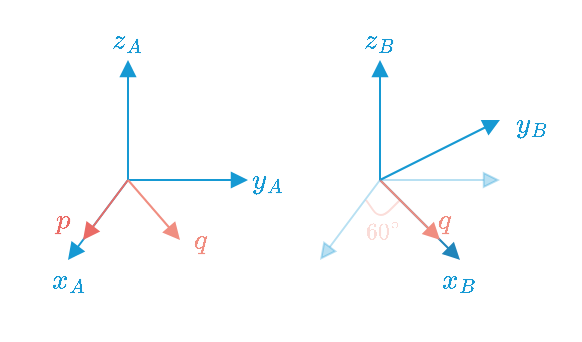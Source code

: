<mxfile version="14.7.3" type="github">
  <diagram id="uGpA1uYHH4qxCrbYpDov" name="Page-1">
    <mxGraphModel dx="1321" dy="741" grid="1" gridSize="10" guides="1" tooltips="1" connect="1" arrows="1" fold="1" page="1" pageScale="1" pageWidth="827" pageHeight="1169" math="1" shadow="0">
      <root>
        <mxCell id="0" />
        <mxCell id="1" parent="0" />
        <mxCell id="vSakK3tmNp2pYFskTQvB-2" value="" style="endArrow=block;html=1;strokeColor=#1699D3;endFill=1;" edge="1" parent="1">
          <mxGeometry x="634" y="1320" width="50" height="50" as="geometry">
            <mxPoint x="314" y="400" as="sourcePoint" />
            <mxPoint x="314" y="340" as="targetPoint" />
          </mxGeometry>
        </mxCell>
        <mxCell id="vSakK3tmNp2pYFskTQvB-3" value="" style="endArrow=block;html=1;strokeColor=#1699D3;endFill=1;" edge="1" parent="1">
          <mxGeometry x="634" y="1320" width="50" height="50" as="geometry">
            <mxPoint x="314" y="400" as="sourcePoint" />
            <mxPoint x="374" y="400" as="targetPoint" />
          </mxGeometry>
        </mxCell>
        <mxCell id="vSakK3tmNp2pYFskTQvB-4" value="" style="endArrow=block;html=1;strokeColor=#1699D3;endFill=1;" edge="1" parent="1">
          <mxGeometry x="634" y="1320" width="50" height="50" as="geometry">
            <mxPoint x="314" y="400" as="sourcePoint" />
            <mxPoint x="284" y="440" as="targetPoint" />
          </mxGeometry>
        </mxCell>
        <mxCell id="vSakK3tmNp2pYFskTQvB-5" value="$$x_A$$" style="text;html=1;strokeColor=none;fillColor=none;align=center;verticalAlign=middle;whiteSpace=wrap;rounded=0;fontColor=#1699D3;" vertex="1" parent="1">
          <mxGeometry x="274" y="440" width="20" height="20" as="geometry" />
        </mxCell>
        <mxCell id="vSakK3tmNp2pYFskTQvB-6" value="$$y_A$$" style="text;html=1;strokeColor=none;fillColor=none;align=center;verticalAlign=middle;whiteSpace=wrap;rounded=0;fontColor=#1699D3;" vertex="1" parent="1">
          <mxGeometry x="374" y="390" width="20" height="20" as="geometry" />
        </mxCell>
        <mxCell id="vSakK3tmNp2pYFskTQvB-7" value="$$z_A$$" style="text;html=1;strokeColor=none;fillColor=none;align=center;verticalAlign=middle;whiteSpace=wrap;rounded=0;fontColor=#1699D3;" vertex="1" parent="1">
          <mxGeometry x="304" y="320" width="20" height="20" as="geometry" />
        </mxCell>
        <mxCell id="vSakK3tmNp2pYFskTQvB-8" value="" style="endArrow=block;html=1;endFill=1;strokeColor=#EA6B66;" edge="1" parent="1">
          <mxGeometry x="634" y="1320" width="50" height="50" as="geometry">
            <mxPoint x="314" y="400" as="sourcePoint" />
            <mxPoint x="291.5" y="430" as="targetPoint" />
          </mxGeometry>
        </mxCell>
        <mxCell id="vSakK3tmNp2pYFskTQvB-9" value="" style="endArrow=block;html=1;endFill=1;strokeColor=#F08E81;" edge="1" parent="1">
          <mxGeometry x="276" y="329" width="50" height="50" as="geometry">
            <mxPoint x="314" y="400" as="sourcePoint" />
            <mxPoint x="340" y="430" as="targetPoint" />
          </mxGeometry>
        </mxCell>
        <mxCell id="vSakK3tmNp2pYFskTQvB-10" value="$$p$$" style="text;html=1;strokeColor=none;fillColor=none;align=center;verticalAlign=middle;whiteSpace=wrap;rounded=0;fontColor=#EA6B66;" vertex="1" parent="1">
          <mxGeometry x="274" y="410" width="16" height="20" as="geometry" />
        </mxCell>
        <mxCell id="vSakK3tmNp2pYFskTQvB-11" value="$$q$$" style="text;html=1;strokeColor=none;fillColor=none;align=center;verticalAlign=middle;whiteSpace=wrap;rounded=0;fontColor=#F08E81;" vertex="1" parent="1">
          <mxGeometry x="340" y="420" width="20" height="20" as="geometry" />
        </mxCell>
        <mxCell id="vSakK3tmNp2pYFskTQvB-22" value="" style="endArrow=block;html=1;strokeColor=#1699D3;endFill=1;" edge="1" parent="1">
          <mxGeometry x="760" y="1320" width="50" height="50" as="geometry">
            <mxPoint x="440" y="400" as="sourcePoint" />
            <mxPoint x="440" y="340" as="targetPoint" />
          </mxGeometry>
        </mxCell>
        <mxCell id="vSakK3tmNp2pYFskTQvB-23" value="" style="endArrow=block;html=1;strokeColor=#1699D3;endFill=1;" edge="1" parent="1">
          <mxGeometry x="760" y="1320" width="50" height="50" as="geometry">
            <mxPoint x="440" y="400" as="sourcePoint" />
            <mxPoint x="500" y="370" as="targetPoint" />
          </mxGeometry>
        </mxCell>
        <mxCell id="vSakK3tmNp2pYFskTQvB-25" value="$$x_B$$" style="text;html=1;strokeColor=none;fillColor=none;align=center;verticalAlign=middle;whiteSpace=wrap;rounded=0;fontColor=#1699D3;" vertex="1" parent="1">
          <mxGeometry x="470" y="440" width="20" height="20" as="geometry" />
        </mxCell>
        <mxCell id="vSakK3tmNp2pYFskTQvB-27" value="$$z_B$$" style="text;html=1;strokeColor=none;fillColor=none;align=center;verticalAlign=middle;whiteSpace=wrap;rounded=0;fontColor=#1699D3;" vertex="1" parent="1">
          <mxGeometry x="430" y="320" width="20" height="20" as="geometry" />
        </mxCell>
        <mxCell id="vSakK3tmNp2pYFskTQvB-30" value="$$q$$" style="text;html=1;strokeColor=none;fillColor=none;align=center;verticalAlign=middle;whiteSpace=wrap;rounded=0;fontColor=#F08E81;" vertex="1" parent="1">
          <mxGeometry x="462" y="410" width="20" height="20" as="geometry" />
        </mxCell>
        <mxCell id="vSakK3tmNp2pYFskTQvB-32" value="$$y_B$$" style="text;html=1;strokeColor=none;fillColor=none;align=center;verticalAlign=middle;whiteSpace=wrap;rounded=0;fontColor=#1699D3;" vertex="1" parent="1">
          <mxGeometry x="506" y="362" width="20" height="20" as="geometry" />
        </mxCell>
        <mxCell id="vSakK3tmNp2pYFskTQvB-34" value="" style="endArrow=block;html=1;endFill=1;strokeColor=#2185BA;" edge="1" parent="1">
          <mxGeometry x="402" y="329" width="50" height="50" as="geometry">
            <mxPoint x="440" y="400" as="sourcePoint" />
            <mxPoint x="480" y="440" as="targetPoint" />
          </mxGeometry>
        </mxCell>
        <mxCell id="vSakK3tmNp2pYFskTQvB-28" value="" style="endArrow=block;html=1;endFill=1;strokeColor=#F08E81;" edge="1" parent="1">
          <mxGeometry x="760" y="1320" width="50" height="50" as="geometry">
            <mxPoint x="440" y="400" as="sourcePoint" />
            <mxPoint x="470" y="430" as="targetPoint" />
          </mxGeometry>
        </mxCell>
        <mxCell id="vSakK3tmNp2pYFskTQvB-35" value="" style="endArrow=block;html=1;strokeColor=#1699D3;endFill=1;opacity=30;" edge="1" parent="1">
          <mxGeometry x="760" y="1320" width="50" height="50" as="geometry">
            <mxPoint x="440" y="400" as="sourcePoint" />
            <mxPoint x="500" y="400" as="targetPoint" />
          </mxGeometry>
        </mxCell>
        <mxCell id="vSakK3tmNp2pYFskTQvB-37" value="" style="endArrow=block;html=1;strokeColor=#1699D3;endFill=1;opacity=30;" edge="1" parent="1">
          <mxGeometry x="760" y="1320" width="50" height="50" as="geometry">
            <mxPoint x="440" y="400" as="sourcePoint" />
            <mxPoint x="410" y="440" as="targetPoint" />
          </mxGeometry>
        </mxCell>
        <mxCell id="vSakK3tmNp2pYFskTQvB-38" value="" style="endArrow=none;html=1;fontColor=#F08E81;strokeColor=#F08E81;opacity=30;" edge="1" parent="1">
          <mxGeometry width="50" height="50" relative="1" as="geometry">
            <mxPoint x="433" y="410" as="sourcePoint" />
            <mxPoint x="450" y="410" as="targetPoint" />
            <Array as="points">
              <mxPoint x="440" y="420" />
            </Array>
          </mxGeometry>
        </mxCell>
        <mxCell id="vSakK3tmNp2pYFskTQvB-39" value="&lt;font style=&quot;font-size: 10px&quot;&gt;$$60^{\circ}$$&lt;/font&gt;" style="text;html=1;strokeColor=none;fillColor=none;align=center;verticalAlign=middle;whiteSpace=wrap;rounded=0;fontSize=9;fontColor=#F08E81;textOpacity=30;" vertex="1" parent="1">
          <mxGeometry x="437" y="421" width="10" height="10" as="geometry" />
        </mxCell>
        <mxCell id="vSakK3tmNp2pYFskTQvB-40" value="" style="rounded=0;whiteSpace=wrap;html=1;fontSize=9;opacity=50;fillColor=none;strokeColor=none;" vertex="1" parent="1">
          <mxGeometry x="250" y="310" width="290" height="170" as="geometry" />
        </mxCell>
      </root>
    </mxGraphModel>
  </diagram>
</mxfile>
